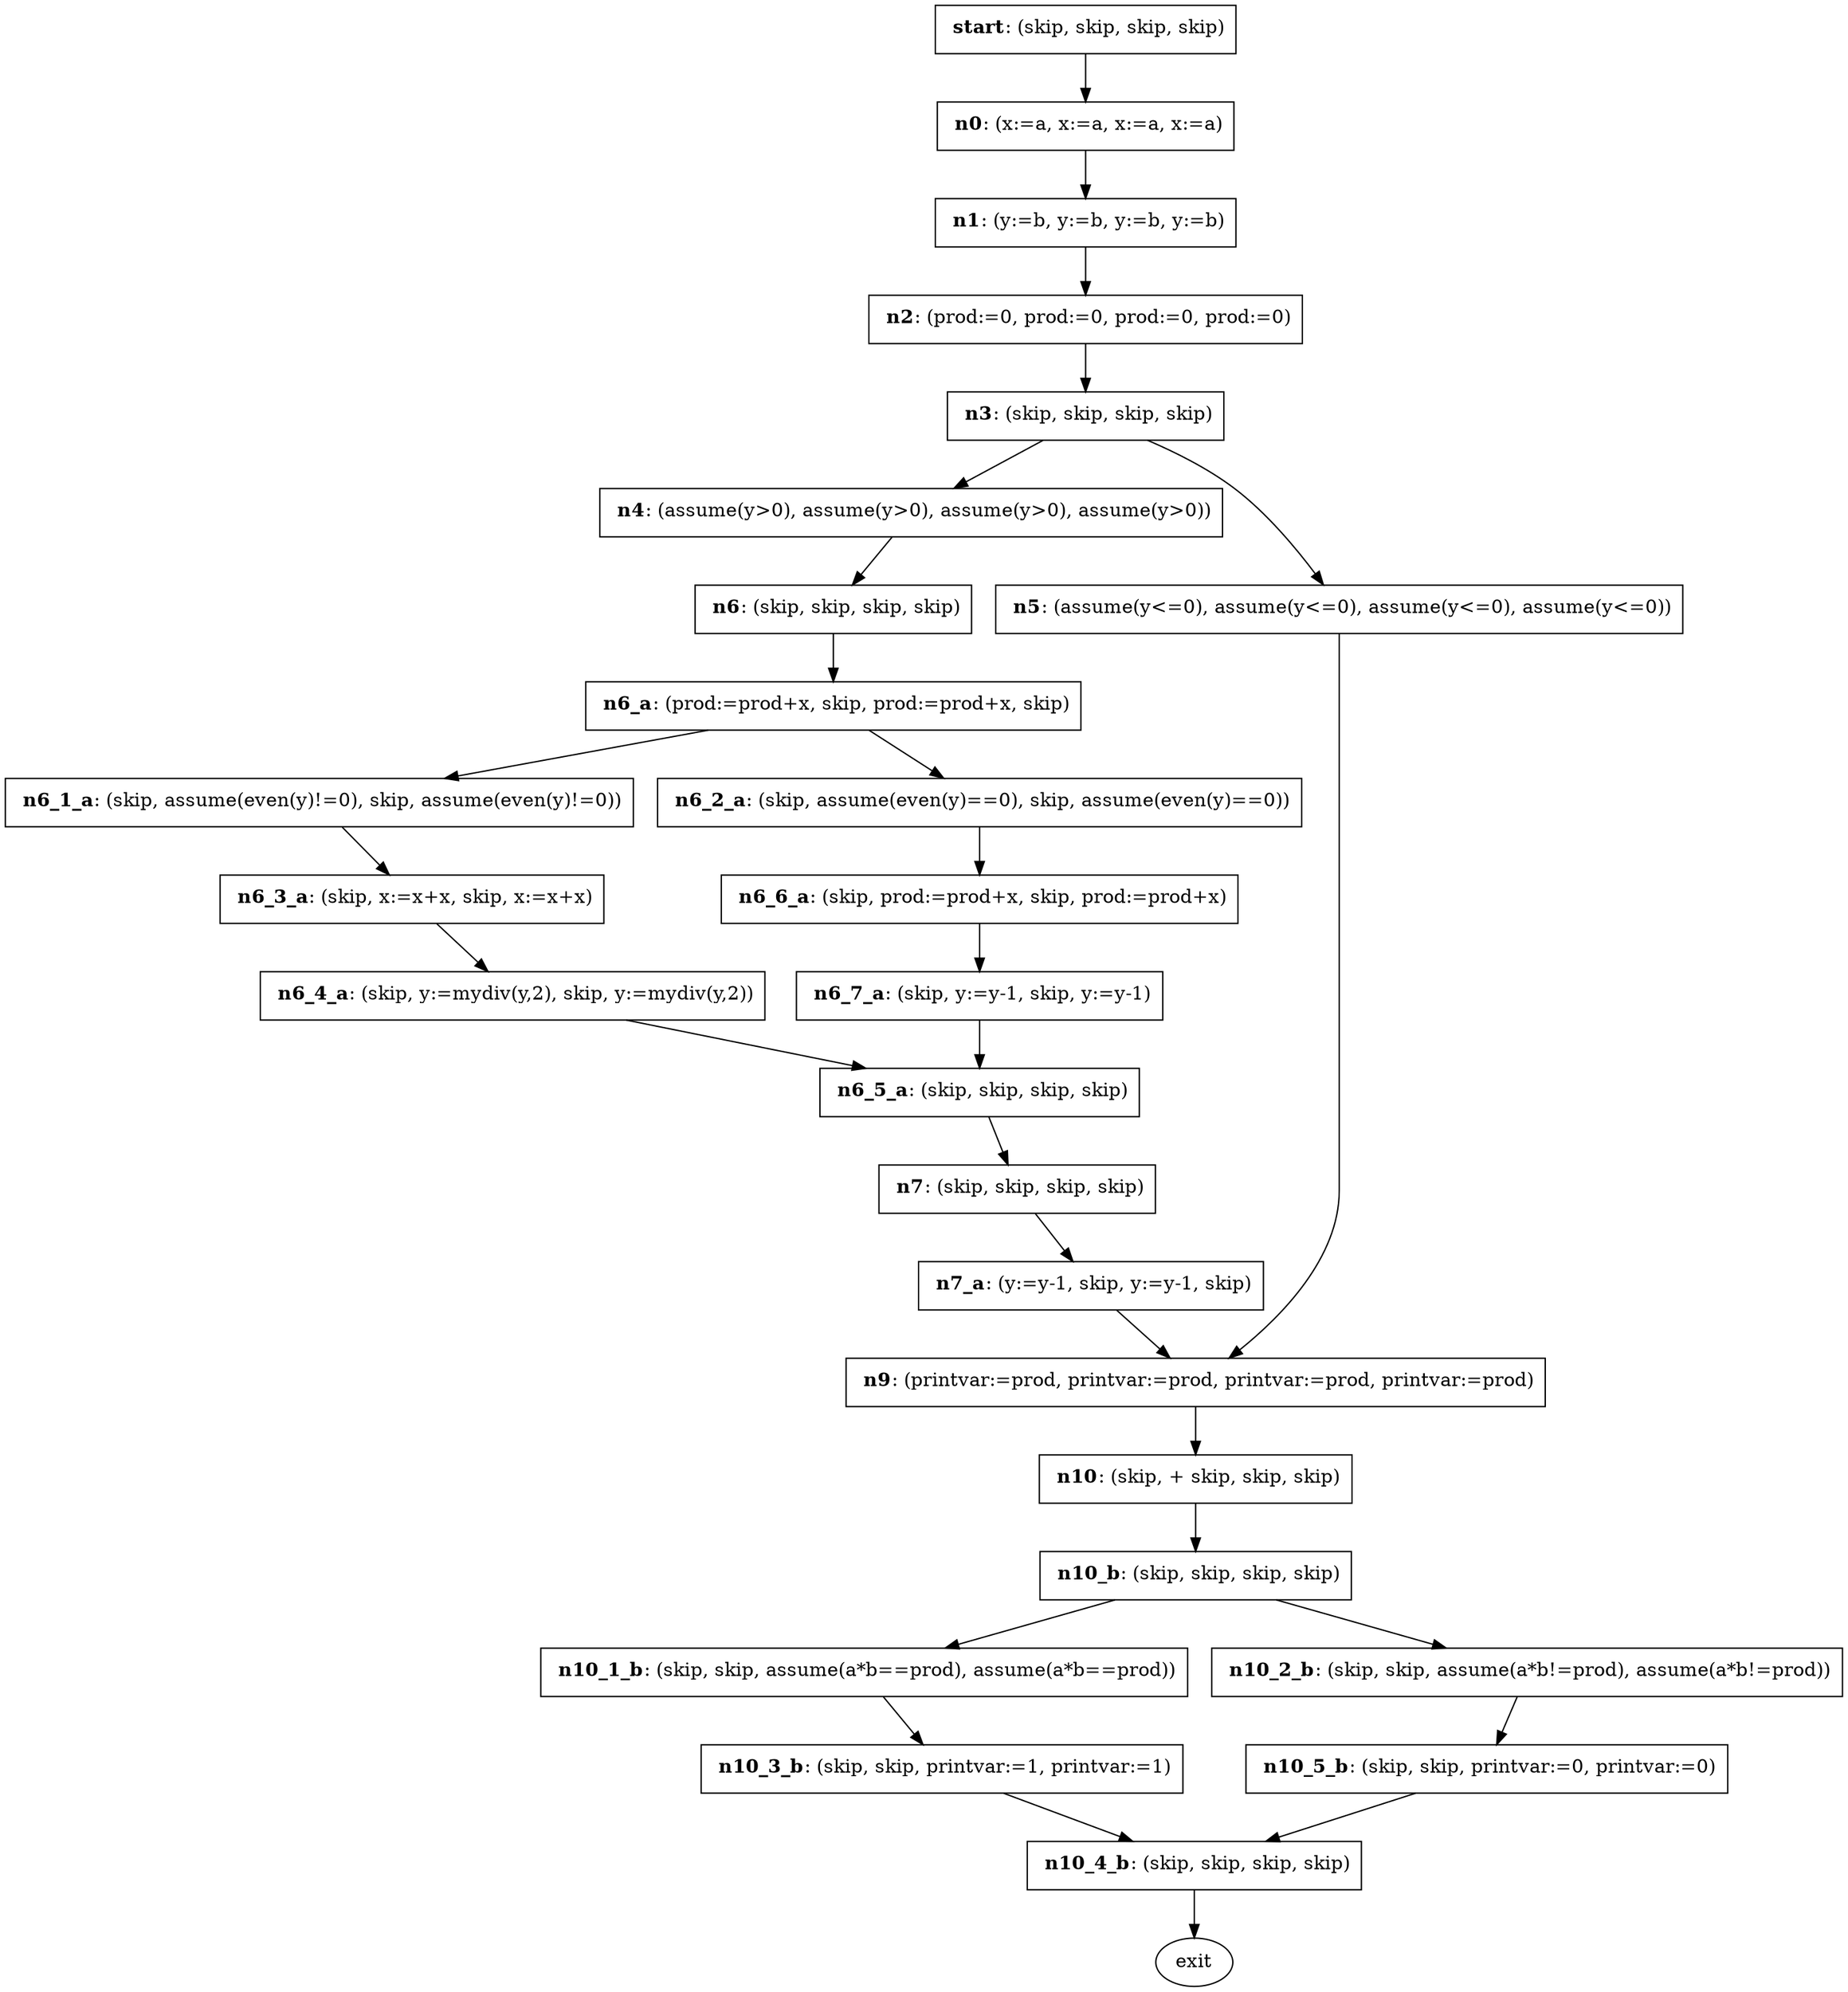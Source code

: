 digraph product {
n0 [label=< <B>n0</B>: (x:=a, x:=a, x:=a, x:=a)>, shape=box]
n0 -> n1
n1 [label=< <B>n1</B>: (y:=b, y:=b, y:=b, y:=b)>, shape=box]
n1 -> n2
n10 [label=< <B>n10</B>: (skip, + skip, skip, skip)>, shape=box]
n10 -> n10_b
n10_1_b [label=< <B>n10_1_b</B>: (skip, skip, assume(a*b==prod), assume(a*b==prod))>, shape=box]
n10_1_b -> n10_3_b
n10_2_b [label=< <B>n10_2_b</B>: (skip, skip, assume(a*b!=prod), assume(a*b!=prod))>, shape=box]
n10_2_b -> n10_5_b
n10_3_b [label=< <B>n10_3_b</B>: (skip, skip, printvar:=1, printvar:=1)>, shape=box]
n10_3_b -> n10_4_b
n10_4_b [label=< <B>n10_4_b</B>: (skip, skip, skip, skip)>, shape=box]
n10_4_b -> exit
n10_5_b [label=< <B>n10_5_b</B>: (skip, skip, printvar:=0, printvar:=0)>, shape=box]
n10_5_b -> n10_4_b
n10_b [label=< <B>n10_b</B>: (skip, skip, skip, skip)>, shape=box]
n10_b -> n10_1_b
n10_b -> n10_2_b
n2 [label=< <B>n2</B>: (prod:=0, prod:=0, prod:=0, prod:=0)>, shape=box]
n2 -> n3
n3 [label=< <B>n3</B>: (skip, skip, skip, skip)>, shape=box]
n3 -> n4
n3 -> n5
n4 [label=< <B>n4</B>: (assume(y&#62;0), assume(y&#62;0), assume(y&#62;0), assume(y&#62;0))>, shape=box]
n4 -> n6
n5 [label=< <B>n5</B>: (assume(y&#60;=0), assume(y&#60;=0), assume(y&#60;=0), assume(y&#60;=0))>, shape=box]
n5 -> n9
n6 [label=< <B>n6</B>: (skip, skip, skip, skip)>, shape=box]
n6 -> n6_a
n6_1_a [label=< <B>n6_1_a</B>: (skip, assume(even(y)!=0), skip, assume(even(y)!=0))>, shape=box]
n6_1_a -> n6_3_a
n6_2_a [label=< <B>n6_2_a</B>: (skip, assume(even(y)==0), skip, assume(even(y)==0))>, shape=box]
n6_2_a -> n6_6_a
n6_3_a [label=< <B>n6_3_a</B>: (skip, x:=x+x, skip, x:=x+x)>, shape=box]
n6_3_a -> n6_4_a
n6_4_a [label=< <B>n6_4_a</B>: (skip, y:=mydiv(y,2), skip, y:=mydiv(y,2))>, shape=box]
n6_4_a -> n6_5_a
n6_5_a [label=< <B>n6_5_a</B>: (skip, skip, skip, skip)>, shape=box]
n6_5_a -> n7
n6_6_a [label=< <B>n6_6_a</B>: (skip, prod:=prod+x, skip, prod:=prod+x)>, shape=box]
n6_6_a -> n6_7_a
n6_7_a [label=< <B>n6_7_a</B>: (skip, y:=y-1, skip, y:=y-1)>, shape=box]
n6_7_a -> n6_5_a
n6_a [label=< <B>n6_a</B>: (prod:=prod+x, skip, prod:=prod+x, skip)>, shape=box]
n6_a -> n6_1_a
n6_a -> n6_2_a
n7 [label=< <B>n7</B>: (skip, skip, skip, skip)>, shape=box]
n7 -> n7_a
n7_a [label=< <B>n7_a</B>: (y:=y-1, skip, y:=y-1, skip)>, shape=box]
n7_a -> n9
n9 [label=< <B>n9</B>: (printvar:=prod, printvar:=prod, printvar:=prod, printvar:=prod)>, shape=box]
n9 -> n10
start [label=< <B>start</B>: (skip, skip, skip, skip)>, shape=box]
start -> n0
}
